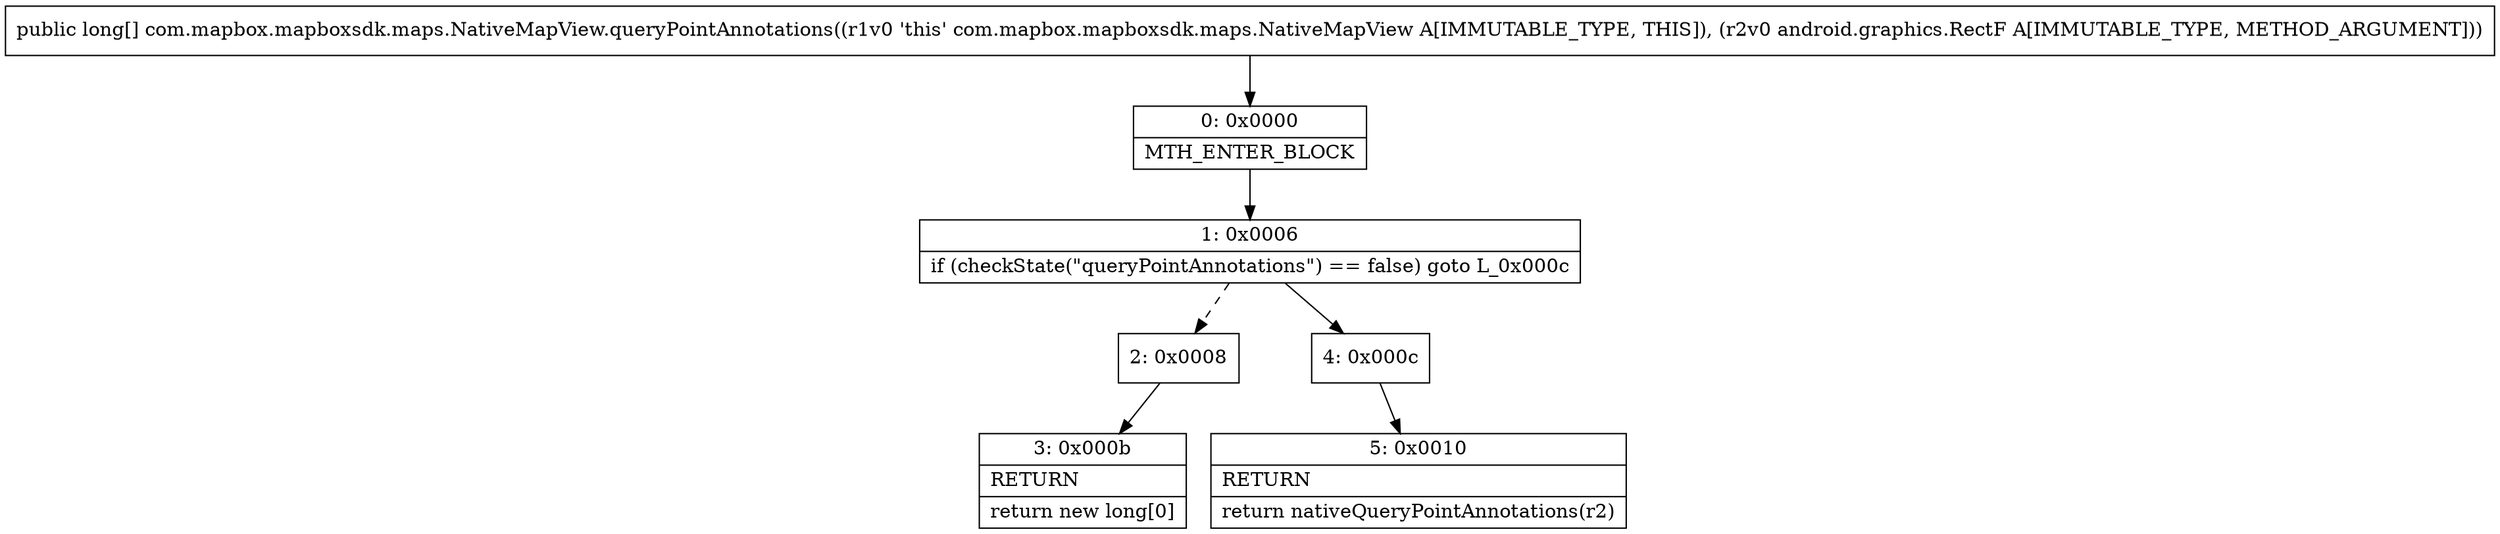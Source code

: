 digraph "CFG forcom.mapbox.mapboxsdk.maps.NativeMapView.queryPointAnnotations(Landroid\/graphics\/RectF;)[J" {
Node_0 [shape=record,label="{0\:\ 0x0000|MTH_ENTER_BLOCK\l}"];
Node_1 [shape=record,label="{1\:\ 0x0006|if (checkState(\"queryPointAnnotations\") == false) goto L_0x000c\l}"];
Node_2 [shape=record,label="{2\:\ 0x0008}"];
Node_3 [shape=record,label="{3\:\ 0x000b|RETURN\l|return new long[0]\l}"];
Node_4 [shape=record,label="{4\:\ 0x000c}"];
Node_5 [shape=record,label="{5\:\ 0x0010|RETURN\l|return nativeQueryPointAnnotations(r2)\l}"];
MethodNode[shape=record,label="{public long[] com.mapbox.mapboxsdk.maps.NativeMapView.queryPointAnnotations((r1v0 'this' com.mapbox.mapboxsdk.maps.NativeMapView A[IMMUTABLE_TYPE, THIS]), (r2v0 android.graphics.RectF A[IMMUTABLE_TYPE, METHOD_ARGUMENT])) }"];
MethodNode -> Node_0;
Node_0 -> Node_1;
Node_1 -> Node_2[style=dashed];
Node_1 -> Node_4;
Node_2 -> Node_3;
Node_4 -> Node_5;
}

